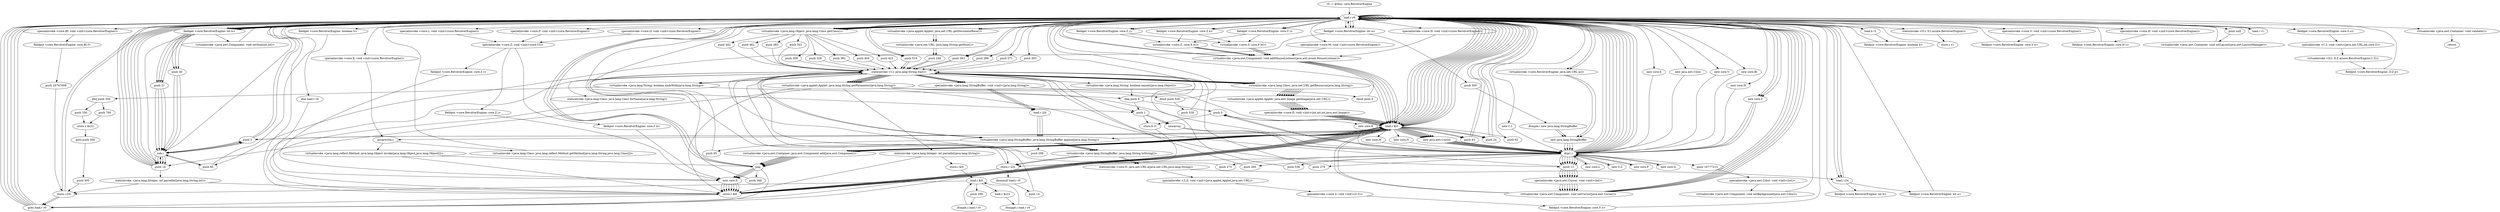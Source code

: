 digraph "" {
    "r0 := @this: core.RevolverEngine"
    "load.r r0"
    "r0 := @this: core.RevolverEngine"->"load.r r0";
    "virtualinvoke <java.applet.Applet: java.net.URL getDocumentBase()>"
    "load.r r0"->"virtualinvoke <java.applet.Applet: java.net.URL getDocumentBase()>";
    "virtualinvoke <java.net.URL: java.lang.String getHost()>"
    "virtualinvoke <java.applet.Applet: java.net.URL getDocumentBase()>"->"virtualinvoke <java.net.URL: java.lang.String getHost()>";
    "push 246"
    "virtualinvoke <java.net.URL: java.lang.String getHost()>"->"push 246";
    "staticinvoke <I.I: java.lang.String I(int)>"
    "push 246"->"staticinvoke <I.I: java.lang.String I(int)>";
    "virtualinvoke <java.lang.String: boolean endsWith(java.lang.String)>"
    "staticinvoke <I.I: java.lang.String I(int)>"->"virtualinvoke <java.lang.String: boolean endsWith(java.lang.String)>";
    "ifeq push 0"
    "virtualinvoke <java.lang.String: boolean endsWith(java.lang.String)>"->"ifeq push 0";
    "ifeq push 0"->"load.r r0";
    "push 263"
    "load.r r0"->"push 263";
    "push 263"->"staticinvoke <I.I: java.lang.String I(int)>";
    "virtualinvoke <java.applet.Applet: java.lang.String getParameter(java.lang.String)>"
    "staticinvoke <I.I: java.lang.String I(int)>"->"virtualinvoke <java.applet.Applet: java.lang.String getParameter(java.lang.String)>";
    "ifnull push 0"
    "virtualinvoke <java.applet.Applet: java.lang.String getParameter(java.lang.String)>"->"ifnull push 0";
    "ifnull push 0"->"load.r r0";
    "load.r r0"->"push 263";
    "push 263"->"staticinvoke <I.I: java.lang.String I(int)>";
    "staticinvoke <I.I: java.lang.String I(int)>"->"virtualinvoke <java.applet.Applet: java.lang.String getParameter(java.lang.String)>";
    "push 12"
    "virtualinvoke <java.applet.Applet: java.lang.String getParameter(java.lang.String)>"->"push 12";
    "push 12"->"staticinvoke <I.I: java.lang.String I(int)>";
    "virtualinvoke <java.lang.String: boolean equals(java.lang.Object)>"
    "staticinvoke <I.I: java.lang.String I(int)>"->"virtualinvoke <java.lang.String: boolean equals(java.lang.Object)>";
    "virtualinvoke <java.lang.String: boolean equals(java.lang.Object)>"->"ifeq push 0";
    "push 1"
    "ifeq push 0"->"push 1";
    "store.b r1"
    "push 1"->"store.b r1";
    "goto load.r r0"
    "store.b r1"->"goto load.r r0";
    "goto load.r r0"->"load.r r0";
    "load.b r1"
    "load.r r0"->"load.b r1";
    "fieldput <core.RevolverEngine: boolean h>"
    "load.b r1"->"fieldput <core.RevolverEngine: boolean h>";
    "fieldput <core.RevolverEngine: boolean h>"->"load.r r0";
    "staticinvoke <D.I: D.I a(core.RevolverEngine)>"
    "load.r r0"->"staticinvoke <D.I: D.I a(core.RevolverEngine)>";
    "store.r r1"
    "staticinvoke <D.I: D.I a(core.RevolverEngine)>"->"store.r r1";
    "store.r r1"->"load.r r0";
    "load.r r0"->"virtualinvoke <java.applet.Applet: java.net.URL getDocumentBase()>";
    "virtualinvoke <java.applet.Applet: java.net.URL getDocumentBase()>"->"virtualinvoke <java.net.URL: java.lang.String getHost()>";
    "virtualinvoke <java.net.URL: java.lang.String getHost()>"->"push 246";
    "push 246"->"staticinvoke <I.I: java.lang.String I(int)>";
    "staticinvoke <I.I: java.lang.String I(int)>"->"virtualinvoke <java.lang.String: boolean endsWith(java.lang.String)>";
    "ifeq push 350"
    "virtualinvoke <java.lang.String: boolean endsWith(java.lang.String)>"->"ifeq push 350";
    "push 700"
    "ifeq push 350"->"push 700";
    "store.s $s22"
    "push 700"->"store.s $s22";
    "goto push 300"
    "store.s $s22"->"goto push 300";
    "push 300"
    "goto push 300"->"push 300";
    "store.i i24"
    "push 300"->"store.i i24";
    "store.i i24"->"load.r r0";
    "push 266"
    "load.r r0"->"push 266";
    "push 266"->"staticinvoke <I.I: java.lang.String I(int)>";
    "staticinvoke <I.I: java.lang.String I(int)>"->"virtualinvoke <java.applet.Applet: java.lang.String getParameter(java.lang.String)>";
    "staticinvoke <java.lang.Integer: int parseInt(java.lang.String)>"
    "virtualinvoke <java.applet.Applet: java.lang.String getParameter(java.lang.String)>"->"staticinvoke <java.lang.Integer: int parseInt(java.lang.String)>";
    "store.i $i0"
    "staticinvoke <java.lang.Integer: int parseInt(java.lang.String)>"->"store.i $i0";
    "load.i $i0"
    "store.i $i0"->"load.i $i0";
    "push 180"
    "load.i $i0"->"push 180";
    "ifcmplt.i load.r r0"
    "push 180"->"ifcmplt.i load.r r0";
    "ifcmplt.i load.r r0"->"load.i $i0";
    "load.s $s22"
    "load.i $i0"->"load.s $s22";
    "ifcmpgt.i load.r r0"
    "load.s $s22"->"ifcmpgt.i load.r r0";
    "ifcmpgt.i load.r r0"->"load.i $i0";
    "load.i $i0"->"store.i i24";
    "store.i i24"->"goto load.r r0";
    "goto load.r r0"->"load.r r0";
    "load.i i24"
    "load.r r0"->"load.i i24";
    "fieldput <core.RevolverEngine: int b>"
    "load.i i24"->"fieldput <core.RevolverEngine: int b>";
    "fieldput <core.RevolverEngine: int b>"->"load.r r0";
    "load.r r0"->"load.i i24";
    "fieldput <core.RevolverEngine: int a>"
    "load.i i24"->"fieldput <core.RevolverEngine: int a>";
    "fieldput <core.RevolverEngine: int a>"->"load.r r0";
    "load.r r0"->"load.r r0";
    "fieldget <core.RevolverEngine: int a>"
    "load.r r0"->"fieldget <core.RevolverEngine: int a>";
    "fieldget <core.RevolverEngine: int a>"->"load.r r0";
    "fieldget <core.RevolverEngine: int b>"
    "load.r r0"->"fieldget <core.RevolverEngine: int b>";
    "virtualinvoke <java.awt.Component: void setSize(int,int)>"
    "fieldget <core.RevolverEngine: int b>"->"virtualinvoke <java.awt.Component: void setSize(int,int)>";
    "virtualinvoke <java.awt.Component: void setSize(int,int)>"->"load.r r0";
    "push 271"
    "load.r r0"->"push 271";
    "push 271"->"staticinvoke <I.I: java.lang.String I(int)>";
    "staticinvoke <I.I: java.lang.String I(int)>"->"virtualinvoke <java.applet.Applet: java.lang.String getParameter(java.lang.String)>";
    "dup1.r"
    "virtualinvoke <java.applet.Applet: java.lang.String getParameter(java.lang.String)>"->"dup1.r";
    "store.r i24"
    "dup1.r"->"store.r i24";
    "ifnonnull load.r r0"
    "store.r i24"->"ifnonnull load.r r0";
    "push 14"
    "ifnonnull load.r r0"->"push 14";
    "push 14"->"staticinvoke <I.I: java.lang.String I(int)>";
    "staticinvoke <I.I: java.lang.String I(int)>"->"store.r i24";
    "store.r i24"->"load.r r0";
    "load.r r0"->"fieldget <core.RevolverEngine: int a>";
    "push 500"
    "fieldget <core.RevolverEngine: int a>"->"push 500";
    "ifcmple.i new java.lang.StringBuffer"
    "push 500"->"ifcmple.i new java.lang.StringBuffer";
    "new java.lang.StringBuffer"
    "ifcmple.i new java.lang.StringBuffer"->"new java.lang.StringBuffer";
    "new java.lang.StringBuffer"->"dup1.r";
    "push 273"
    "dup1.r"->"push 273";
    "push 273"->"staticinvoke <I.I: java.lang.String I(int)>";
    "specialinvoke <java.lang.StringBuffer: void <init>(java.lang.String)>"
    "staticinvoke <I.I: java.lang.String I(int)>"->"specialinvoke <java.lang.StringBuffer: void <init>(java.lang.String)>";
    "load.r i24"
    "specialinvoke <java.lang.StringBuffer: void <init>(java.lang.String)>"->"load.r i24";
    "virtualinvoke <java.lang.StringBuffer: java.lang.StringBuffer append(java.lang.String)>"
    "load.r i24"->"virtualinvoke <java.lang.StringBuffer: java.lang.StringBuffer append(java.lang.String)>";
    "virtualinvoke <java.lang.StringBuffer: java.lang.String toString()>"
    "virtualinvoke <java.lang.StringBuffer: java.lang.StringBuffer append(java.lang.String)>"->"virtualinvoke <java.lang.StringBuffer: java.lang.String toString()>";
    "virtualinvoke <java.lang.StringBuffer: java.lang.String toString()>"->"store.r i24";
    "store.r i24"->"goto load.r r0";
    "goto load.r r0"->"load.r r0";
    "new core.S"
    "load.r r0"->"new core.S";
    "new core.S"->"dup1.r";
    "new Z.Z"
    "dup1.r"->"new Z.Z";
    "new Z.Z"->"dup1.r";
    "dup1.r"->"load.r r0";
    "load.r r0"->"load.r r0";
    "virtualinvoke <core.RevolverEngine: java.net.URL a()>"
    "load.r r0"->"virtualinvoke <core.RevolverEngine: java.net.URL a()>";
    "virtualinvoke <core.RevolverEngine: java.net.URL a()>"->"new java.lang.StringBuffer";
    "new java.lang.StringBuffer"->"dup1.r";
    "push 285"
    "dup1.r"->"push 285";
    "push 285"->"staticinvoke <I.I: java.lang.String I(int)>";
    "staticinvoke <I.I: java.lang.String I(int)>"->"specialinvoke <java.lang.StringBuffer: void <init>(java.lang.String)>";
    "specialinvoke <java.lang.StringBuffer: void <init>(java.lang.String)>"->"load.r i24";
    "load.r i24"->"virtualinvoke <java.lang.StringBuffer: java.lang.StringBuffer append(java.lang.String)>";
    "push 298"
    "virtualinvoke <java.lang.StringBuffer: java.lang.StringBuffer append(java.lang.String)>"->"push 298";
    "push 298"->"staticinvoke <I.I: java.lang.String I(int)>";
    "staticinvoke <I.I: java.lang.String I(int)>"->"virtualinvoke <java.lang.StringBuffer: java.lang.StringBuffer append(java.lang.String)>";
    "virtualinvoke <java.lang.StringBuffer: java.lang.StringBuffer append(java.lang.String)>"->"virtualinvoke <java.lang.StringBuffer: java.lang.String toString()>";
    "staticinvoke <core.E: java.net.URL a(java.net.URL,java.lang.String)>"
    "virtualinvoke <java.lang.StringBuffer: java.lang.String toString()>"->"staticinvoke <core.E: java.net.URL a(java.net.URL,java.lang.String)>";
    "specialinvoke <Z.Z: void <init>(java.applet.Applet,java.net.URL)>"
    "staticinvoke <core.E: java.net.URL a(java.net.URL,java.lang.String)>"->"specialinvoke <Z.Z: void <init>(java.applet.Applet,java.net.URL)>";
    "specialinvoke <core.S: void <init>(Z.Z)>"
    "specialinvoke <Z.Z: void <init>(java.applet.Applet,java.net.URL)>"->"specialinvoke <core.S: void <init>(Z.Z)>";
    "fieldput <core.RevolverEngine: core.S o>"
    "specialinvoke <core.S: void <init>(Z.Z)>"->"fieldput <core.RevolverEngine: core.S o>";
    "fieldput <core.RevolverEngine: core.S o>"->"load.r r0";
    "new java.awt.Color"
    "load.r r0"->"new java.awt.Color";
    "new java.awt.Color"->"dup1.r";
    "push 16777215"
    "dup1.r"->"push 16777215";
    "specialinvoke <java.awt.Color: void <init>(int)>"
    "push 16777215"->"specialinvoke <java.awt.Color: void <init>(int)>";
    "virtualinvoke <java.awt.Component: void setBackground(java.awt.Color)>"
    "specialinvoke <java.awt.Color: void <init>(int)>"->"virtualinvoke <java.awt.Component: void setBackground(java.awt.Color)>";
    "virtualinvoke <java.awt.Component: void setBackground(java.awt.Color)>"->"load.r r0";
    "new core.V"
    "load.r r0"->"new core.V";
    "new core.V"->"dup1.r";
    "dup1.r"->"load.r r0";
    "specialinvoke <core.V: void <init>(core.RevolverEngine)>"
    "load.r r0"->"specialinvoke <core.V: void <init>(core.RevolverEngine)>";
    "fieldput <core.RevolverEngine: core.V e>"
    "specialinvoke <core.V: void <init>(core.RevolverEngine)>"->"fieldput <core.RevolverEngine: core.V e>";
    "fieldput <core.RevolverEngine: core.V e>"->"load.r r0";
    "new core.BI"
    "load.r r0"->"new core.BI";
    "new core.BI"->"dup1.r";
    "dup1.r"->"load.r r0";
    "specialinvoke <core.BI: void <init>(core.RevolverEngine)>"
    "load.r r0"->"specialinvoke <core.BI: void <init>(core.RevolverEngine)>";
    "fieldput <core.RevolverEngine: core.BI f>"
    "specialinvoke <core.BI: void <init>(core.RevolverEngine)>"->"fieldput <core.RevolverEngine: core.BI f>";
    "push 16747008"
    "fieldput <core.RevolverEngine: core.BI f>"->"push 16747008";
    "push 16747008"->"store.i i24";
    "store.i i24"->"load.r r0";
    "push 303"
    "load.r r0"->"push 303";
    "push 303"->"staticinvoke <I.I: java.lang.String I(int)>";
    "staticinvoke <I.I: java.lang.String I(int)>"->"virtualinvoke <java.applet.Applet: java.lang.String getParameter(java.lang.String)>";
    "push 16"
    "virtualinvoke <java.applet.Applet: java.lang.String getParameter(java.lang.String)>"->"push 16";
    "staticinvoke <java.lang.Integer: int parseInt(java.lang.String,int)>"
    "push 16"->"staticinvoke <java.lang.Integer: int parseInt(java.lang.String,int)>";
    "staticinvoke <java.lang.Integer: int parseInt(java.lang.String,int)>"->"store.i i24";
    "store.i i24"->"goto load.r r0";
    "goto load.r r0"->"load.r r0";
    "new core.H"
    "load.r r0"->"new core.H";
    "new core.H"->"dup1.r";
    "dup1.r"->"load.r r0";
    "specialinvoke <core.H: void <init>(core.RevolverEngine)>"
    "load.r r0"->"specialinvoke <core.H: void <init>(core.RevolverEngine)>";
    "fieldput <core.RevolverEngine: core.H c>"
    "specialinvoke <core.H: void <init>(core.RevolverEngine)>"->"fieldput <core.RevolverEngine: core.H c>";
    "fieldput <core.RevolverEngine: core.H c>"->"load.r r0";
    "push null"
    "load.r r0"->"push null";
    "virtualinvoke <java.awt.Container: void setLayout(java.awt.LayoutManager)>"
    "push null"->"virtualinvoke <java.awt.Container: void setLayout(java.awt.LayoutManager)>";
    "virtualinvoke <java.awt.Container: void setLayout(java.awt.LayoutManager)>"->"load.r r0";
    "new core.Z"
    "load.r r0"->"new core.Z";
    "new core.Z"->"dup1.r";
    "new core.P"
    "dup1.r"->"new core.P";
    "new core.P"->"dup1.r";
    "dup1.r"->"load.r r0";
    "specialinvoke <core.P: void <init>(core.RevolverEngine)>"
    "load.r r0"->"specialinvoke <core.P: void <init>(core.RevolverEngine)>";
    "specialinvoke <core.Z: void <init>(core.CI)>"
    "specialinvoke <core.P: void <init>(core.RevolverEngine)>"->"specialinvoke <core.Z: void <init>(core.CI)>";
    "fieldput <core.RevolverEngine: core.Z j>"
    "specialinvoke <core.Z: void <init>(core.CI)>"->"fieldput <core.RevolverEngine: core.Z j>";
    "new core.II"
    "fieldput <core.RevolverEngine: core.Z j>"->"new core.II";
    "store.r $i0"
    "new core.II"->"store.r $i0";
    "load.r $i0"
    "store.r $i0"->"load.r $i0";
    "push 5"
    "load.r $i0"->"push 5";
    "push 5"->"load.r r0";
    "load.r r0"->"fieldget <core.RevolverEngine: int b>";
    "push 40"
    "fieldget <core.RevolverEngine: int b>"->"push 40";
    "sub.i"
    "push 40"->"sub.i";
    "sub.i"->"push 16";
    "push 16"->"load.r r0";
    "load.r r0"->"load.r r0";
    "virtualinvoke <java.lang.Object: java.lang.Class getClass()>"
    "load.r r0"->"virtualinvoke <java.lang.Object: java.lang.Class getClass()>";
    "push 309"
    "virtualinvoke <java.lang.Object: java.lang.Class getClass()>"->"push 309";
    "push 309"->"staticinvoke <I.I: java.lang.String I(int)>";
    "virtualinvoke <java.lang.Class: java.net.URL getResource(java.lang.String)>"
    "staticinvoke <I.I: java.lang.String I(int)>"->"virtualinvoke <java.lang.Class: java.net.URL getResource(java.lang.String)>";
    "virtualinvoke <java.applet.Applet: java.awt.Image getImage(java.net.URL)>"
    "virtualinvoke <java.lang.Class: java.net.URL getResource(java.lang.String)>"->"virtualinvoke <java.applet.Applet: java.awt.Image getImage(java.net.URL)>";
    "specialinvoke <core.II: void <init>(int,int,int,java.awt.Image)>"
    "virtualinvoke <java.applet.Applet: java.awt.Image getImage(java.net.URL)>"->"specialinvoke <core.II: void <init>(int,int,int,java.awt.Image)>";
    "specialinvoke <core.II: void <init>(int,int,int,java.awt.Image)>"->"load.r $i0";
    "load.r $i0"->"load.r r0";
    "fieldget <core.RevolverEngine: core.Z j>"
    "load.r r0"->"fieldget <core.RevolverEngine: core.Z j>";
    "virtualinvoke <core.Z: core.F b()>"
    "fieldget <core.RevolverEngine: core.Z j>"->"virtualinvoke <core.Z: core.F b()>";
    "virtualinvoke <java.awt.Component: void addMouseListener(java.awt.event.MouseListener)>"
    "virtualinvoke <core.Z: core.F b()>"->"virtualinvoke <java.awt.Component: void addMouseListener(java.awt.event.MouseListener)>";
    "virtualinvoke <java.awt.Component: void addMouseListener(java.awt.event.MouseListener)>"->"load.r $i0";
    "new java.awt.Cursor"
    "load.r $i0"->"new java.awt.Cursor";
    "new java.awt.Cursor"->"dup1.r";
    "dup1.r"->"push 12";
    "specialinvoke <java.awt.Cursor: void <init>(int)>"
    "push 12"->"specialinvoke <java.awt.Cursor: void <init>(int)>";
    "virtualinvoke <java.awt.Component: void setCursor(java.awt.Cursor)>"
    "specialinvoke <java.awt.Cursor: void <init>(int)>"->"virtualinvoke <java.awt.Component: void setCursor(java.awt.Cursor)>";
    "virtualinvoke <java.awt.Component: void setCursor(java.awt.Cursor)>"->"load.r r0";
    "load.r r0"->"load.r $i0";
    "virtualinvoke <java.awt.Container: java.awt.Component add(java.awt.Component)>"
    "load.r $i0"->"virtualinvoke <java.awt.Container: java.awt.Component add(java.awt.Component)>";
    "pop"
    "virtualinvoke <java.awt.Container: java.awt.Component add(java.awt.Component)>"->"pop";
    "pop"->"new core.II";
    "new core.II"->"store.r $i0";
    "store.r $i0"->"load.r $i0";
    "load.r $i0"->"push 5";
    "push 5"->"load.r r0";
    "load.r r0"->"fieldget <core.RevolverEngine: int b>";
    "push 21"
    "fieldget <core.RevolverEngine: int b>"->"push 21";
    "push 21"->"sub.i";
    "sub.i"->"push 16";
    "push 16"->"load.r r0";
    "load.r r0"->"load.r r0";
    "load.r r0"->"virtualinvoke <java.lang.Object: java.lang.Class getClass()>";
    "push 328"
    "virtualinvoke <java.lang.Object: java.lang.Class getClass()>"->"push 328";
    "push 328"->"staticinvoke <I.I: java.lang.String I(int)>";
    "staticinvoke <I.I: java.lang.String I(int)>"->"virtualinvoke <java.lang.Class: java.net.URL getResource(java.lang.String)>";
    "virtualinvoke <java.lang.Class: java.net.URL getResource(java.lang.String)>"->"virtualinvoke <java.applet.Applet: java.awt.Image getImage(java.net.URL)>";
    "virtualinvoke <java.applet.Applet: java.awt.Image getImage(java.net.URL)>"->"specialinvoke <core.II: void <init>(int,int,int,java.awt.Image)>";
    "specialinvoke <core.II: void <init>(int,int,int,java.awt.Image)>"->"load.r $i0";
    "load.r $i0"->"load.r r0";
    "load.r r0"->"fieldget <core.RevolverEngine: core.Z j>";
    "virtualinvoke <core.Z: core.X c()>"
    "fieldget <core.RevolverEngine: core.Z j>"->"virtualinvoke <core.Z: core.X c()>";
    "virtualinvoke <core.Z: core.X c()>"->"virtualinvoke <java.awt.Component: void addMouseListener(java.awt.event.MouseListener)>";
    "virtualinvoke <java.awt.Component: void addMouseListener(java.awt.event.MouseListener)>"->"load.r $i0";
    "load.r $i0"->"new java.awt.Cursor";
    "new java.awt.Cursor"->"dup1.r";
    "dup1.r"->"push 12";
    "push 12"->"specialinvoke <java.awt.Cursor: void <init>(int)>";
    "specialinvoke <java.awt.Cursor: void <init>(int)>"->"virtualinvoke <java.awt.Component: void setCursor(java.awt.Cursor)>";
    "virtualinvoke <java.awt.Component: void setCursor(java.awt.Cursor)>"->"load.r r0";
    "load.r r0"->"load.r $i0";
    "load.r $i0"->"virtualinvoke <java.awt.Container: java.awt.Component add(java.awt.Component)>";
    "virtualinvoke <java.awt.Container: java.awt.Component add(java.awt.Component)>"->"pop";
    "push 348"
    "pop"->"push 348";
    "push 348"->"staticinvoke <I.I: java.lang.String I(int)>";
    "staticinvoke <java.lang.Class: java.lang.Class forName(java.lang.String)>"
    "staticinvoke <I.I: java.lang.String I(int)>"->"staticinvoke <java.lang.Class: java.lang.Class forName(java.lang.String)>";
    "staticinvoke <java.lang.Class: java.lang.Class forName(java.lang.String)>"->"store.r $i0";
    "store.r $i0"->"load.r r0";
    "load.r r0"->"virtualinvoke <java.lang.Object: java.lang.Class getClass()>";
    "push 382"
    "virtualinvoke <java.lang.Object: java.lang.Class getClass()>"->"push 382";
    "push 382"->"staticinvoke <I.I: java.lang.String I(int)>";
    "staticinvoke <I.I: java.lang.String I(int)>"->"push 1";
    "newarray"
    "push 1"->"newarray";
    "newarray"->"dup1.r";
    "push 0"
    "dup1.r"->"push 0";
    "push 0"->"load.r $i0";
    "arraywrite.r"
    "load.r $i0"->"arraywrite.r";
    "virtualinvoke <java.lang.Class: java.lang.reflect.Method getMethod(java.lang.String,java.lang.Class[])>"
    "arraywrite.r"->"virtualinvoke <java.lang.Class: java.lang.reflect.Method getMethod(java.lang.String,java.lang.Class[])>";
    "virtualinvoke <java.lang.Class: java.lang.reflect.Method getMethod(java.lang.String,java.lang.Class[])>"->"load.r r0";
    "load.r r0"->"push 1";
    "push 1"->"newarray";
    "newarray"->"dup1.r";
    "dup1.r"->"push 0";
    "new core.K"
    "push 0"->"new core.K";
    "new core.K"->"dup1.r";
    "dup1.r"->"load.r r0";
    "specialinvoke <core.K: void <init>(core.RevolverEngine)>"
    "load.r r0"->"specialinvoke <core.K: void <init>(core.RevolverEngine)>";
    "specialinvoke <core.K: void <init>(core.RevolverEngine)>"->"arraywrite.r";
    "virtualinvoke <java.lang.reflect.Method: java.lang.Object invoke(java.lang.Object,java.lang.Object[])>"
    "arraywrite.r"->"virtualinvoke <java.lang.reflect.Method: java.lang.Object invoke(java.lang.Object,java.lang.Object[])>";
    "virtualinvoke <java.lang.reflect.Method: java.lang.Object invoke(java.lang.Object,java.lang.Object[])>"->"pop";
    "pop"->"goto load.r r0";
    "goto load.r r0"->"load.r r0";
    "load.r r0"->"new core.Z";
    "new core.Z"->"dup1.r";
    "new core.Q"
    "dup1.r"->"new core.Q";
    "new core.Q"->"dup1.r";
    "dup1.r"->"load.r r0";
    "specialinvoke <core.Q: void <init>(core.RevolverEngine)>"
    "load.r r0"->"specialinvoke <core.Q: void <init>(core.RevolverEngine)>";
    "specialinvoke <core.Q: void <init>(core.RevolverEngine)>"->"specialinvoke <core.Z: void <init>(core.CI)>";
    "fieldput <core.RevolverEngine: core.Z k>"
    "specialinvoke <core.Z: void <init>(core.CI)>"->"fieldput <core.RevolverEngine: core.Z k>";
    "fieldput <core.RevolverEngine: core.Z k>"->"new core.II";
    "new core.II"->"store.r $i0";
    "store.r $i0"->"load.r $i0";
    "push 43"
    "load.r $i0"->"push 43";
    "push 43"->"load.r r0";
    "load.r r0"->"fieldget <core.RevolverEngine: int b>";
    "fieldget <core.RevolverEngine: int b>"->"push 40";
    "push 40"->"sub.i";
    "sub.i"->"push 16";
    "push 16"->"load.r r0";
    "load.r r0"->"load.r r0";
    "load.r r0"->"virtualinvoke <java.lang.Object: java.lang.Class getClass()>";
    "push 404"
    "virtualinvoke <java.lang.Object: java.lang.Class getClass()>"->"push 404";
    "push 404"->"staticinvoke <I.I: java.lang.String I(int)>";
    "staticinvoke <I.I: java.lang.String I(int)>"->"virtualinvoke <java.lang.Class: java.net.URL getResource(java.lang.String)>";
    "virtualinvoke <java.lang.Class: java.net.URL getResource(java.lang.String)>"->"virtualinvoke <java.applet.Applet: java.awt.Image getImage(java.net.URL)>";
    "virtualinvoke <java.applet.Applet: java.awt.Image getImage(java.net.URL)>"->"specialinvoke <core.II: void <init>(int,int,int,java.awt.Image)>";
    "specialinvoke <core.II: void <init>(int,int,int,java.awt.Image)>"->"load.r $i0";
    "load.r $i0"->"load.r r0";
    "fieldget <core.RevolverEngine: core.Z k>"
    "load.r r0"->"fieldget <core.RevolverEngine: core.Z k>";
    "fieldget <core.RevolverEngine: core.Z k>"->"virtualinvoke <core.Z: core.F b()>";
    "virtualinvoke <core.Z: core.F b()>"->"virtualinvoke <java.awt.Component: void addMouseListener(java.awt.event.MouseListener)>";
    "virtualinvoke <java.awt.Component: void addMouseListener(java.awt.event.MouseListener)>"->"load.r $i0";
    "load.r $i0"->"new java.awt.Cursor";
    "new java.awt.Cursor"->"dup1.r";
    "dup1.r"->"push 12";
    "push 12"->"specialinvoke <java.awt.Cursor: void <init>(int)>";
    "specialinvoke <java.awt.Cursor: void <init>(int)>"->"virtualinvoke <java.awt.Component: void setCursor(java.awt.Cursor)>";
    "virtualinvoke <java.awt.Component: void setCursor(java.awt.Cursor)>"->"load.r r0";
    "load.r r0"->"load.r $i0";
    "load.r $i0"->"virtualinvoke <java.awt.Container: java.awt.Component add(java.awt.Component)>";
    "virtualinvoke <java.awt.Container: java.awt.Component add(java.awt.Component)>"->"pop";
    "pop"->"new core.II";
    "new core.II"->"store.r $i0";
    "store.r $i0"->"load.r $i0";
    "load.r $i0"->"push 43";
    "push 43"->"load.r r0";
    "load.r r0"->"fieldget <core.RevolverEngine: int b>";
    "fieldget <core.RevolverEngine: int b>"->"push 21";
    "push 21"->"sub.i";
    "sub.i"->"push 16";
    "push 16"->"load.r r0";
    "load.r r0"->"load.r r0";
    "load.r r0"->"virtualinvoke <java.lang.Object: java.lang.Class getClass()>";
    "push 422"
    "virtualinvoke <java.lang.Object: java.lang.Class getClass()>"->"push 422";
    "push 422"->"staticinvoke <I.I: java.lang.String I(int)>";
    "staticinvoke <I.I: java.lang.String I(int)>"->"virtualinvoke <java.lang.Class: java.net.URL getResource(java.lang.String)>";
    "virtualinvoke <java.lang.Class: java.net.URL getResource(java.lang.String)>"->"virtualinvoke <java.applet.Applet: java.awt.Image getImage(java.net.URL)>";
    "virtualinvoke <java.applet.Applet: java.awt.Image getImage(java.net.URL)>"->"specialinvoke <core.II: void <init>(int,int,int,java.awt.Image)>";
    "specialinvoke <core.II: void <init>(int,int,int,java.awt.Image)>"->"load.r $i0";
    "load.r $i0"->"load.r r0";
    "load.r r0"->"fieldget <core.RevolverEngine: core.Z k>";
    "fieldget <core.RevolverEngine: core.Z k>"->"virtualinvoke <core.Z: core.X c()>";
    "virtualinvoke <core.Z: core.X c()>"->"virtualinvoke <java.awt.Component: void addMouseListener(java.awt.event.MouseListener)>";
    "virtualinvoke <java.awt.Component: void addMouseListener(java.awt.event.MouseListener)>"->"load.r $i0";
    "load.r $i0"->"new java.awt.Cursor";
    "new java.awt.Cursor"->"dup1.r";
    "dup1.r"->"push 12";
    "push 12"->"specialinvoke <java.awt.Cursor: void <init>(int)>";
    "specialinvoke <java.awt.Cursor: void <init>(int)>"->"virtualinvoke <java.awt.Component: void setCursor(java.awt.Cursor)>";
    "virtualinvoke <java.awt.Component: void setCursor(java.awt.Cursor)>"->"load.r r0";
    "load.r r0"->"load.r $i0";
    "load.r $i0"->"virtualinvoke <java.awt.Container: java.awt.Component add(java.awt.Component)>";
    "virtualinvoke <java.awt.Container: java.awt.Component add(java.awt.Component)>"->"pop";
    "pop"->"load.r r0";
    "load.r r0"->"new core.Z";
    "new core.Z"->"dup1.r";
    "new core.L"
    "dup1.r"->"new core.L";
    "new core.L"->"dup1.r";
    "dup1.r"->"load.r r0";
    "specialinvoke <core.L: void <init>(core.RevolverEngine)>"
    "load.r r0"->"specialinvoke <core.L: void <init>(core.RevolverEngine)>";
    "specialinvoke <core.L: void <init>(core.RevolverEngine)>"->"specialinvoke <core.Z: void <init>(core.CI)>";
    "fieldput <core.RevolverEngine: core.Z l>"
    "specialinvoke <core.Z: void <init>(core.CI)>"->"fieldput <core.RevolverEngine: core.Z l>";
    "fieldput <core.RevolverEngine: core.Z l>"->"new core.II";
    "new core.II"->"store.r $i0";
    "store.r $i0"->"load.r $i0";
    "push 24"
    "load.r $i0"->"push 24";
    "push 24"->"load.r r0";
    "load.r r0"->"fieldget <core.RevolverEngine: int b>";
    "fieldget <core.RevolverEngine: int b>"->"push 40";
    "push 40"->"sub.i";
    "sub.i"->"push 16";
    "push 16"->"load.r r0";
    "load.r r0"->"load.r r0";
    "load.r r0"->"virtualinvoke <java.lang.Object: java.lang.Class getClass()>";
    "push 442"
    "virtualinvoke <java.lang.Object: java.lang.Class getClass()>"->"push 442";
    "push 442"->"staticinvoke <I.I: java.lang.String I(int)>";
    "staticinvoke <I.I: java.lang.String I(int)>"->"virtualinvoke <java.lang.Class: java.net.URL getResource(java.lang.String)>";
    "virtualinvoke <java.lang.Class: java.net.URL getResource(java.lang.String)>"->"virtualinvoke <java.applet.Applet: java.awt.Image getImage(java.net.URL)>";
    "virtualinvoke <java.applet.Applet: java.awt.Image getImage(java.net.URL)>"->"specialinvoke <core.II: void <init>(int,int,int,java.awt.Image)>";
    "specialinvoke <core.II: void <init>(int,int,int,java.awt.Image)>"->"load.r $i0";
    "load.r $i0"->"load.r r0";
    "fieldget <core.RevolverEngine: core.Z l>"
    "load.r r0"->"fieldget <core.RevolverEngine: core.Z l>";
    "fieldget <core.RevolverEngine: core.Z l>"->"virtualinvoke <core.Z: core.F b()>";
    "virtualinvoke <core.Z: core.F b()>"->"virtualinvoke <java.awt.Component: void addMouseListener(java.awt.event.MouseListener)>";
    "virtualinvoke <java.awt.Component: void addMouseListener(java.awt.event.MouseListener)>"->"load.r $i0";
    "load.r $i0"->"new java.awt.Cursor";
    "new java.awt.Cursor"->"dup1.r";
    "dup1.r"->"push 12";
    "push 12"->"specialinvoke <java.awt.Cursor: void <init>(int)>";
    "specialinvoke <java.awt.Cursor: void <init>(int)>"->"virtualinvoke <java.awt.Component: void setCursor(java.awt.Cursor)>";
    "virtualinvoke <java.awt.Component: void setCursor(java.awt.Cursor)>"->"load.r r0";
    "load.r r0"->"load.r $i0";
    "load.r $i0"->"virtualinvoke <java.awt.Container: java.awt.Component add(java.awt.Component)>";
    "virtualinvoke <java.awt.Container: java.awt.Component add(java.awt.Component)>"->"pop";
    "pop"->"new core.II";
    "new core.II"->"store.r $i0";
    "store.r $i0"->"load.r $i0";
    "load.r $i0"->"push 24";
    "push 24"->"load.r r0";
    "load.r r0"->"fieldget <core.RevolverEngine: int b>";
    "fieldget <core.RevolverEngine: int b>"->"push 21";
    "push 21"->"sub.i";
    "sub.i"->"push 16";
    "push 16"->"load.r r0";
    "load.r r0"->"load.r r0";
    "load.r r0"->"virtualinvoke <java.lang.Object: java.lang.Class getClass()>";
    "push 462"
    "virtualinvoke <java.lang.Object: java.lang.Class getClass()>"->"push 462";
    "push 462"->"staticinvoke <I.I: java.lang.String I(int)>";
    "staticinvoke <I.I: java.lang.String I(int)>"->"virtualinvoke <java.lang.Class: java.net.URL getResource(java.lang.String)>";
    "virtualinvoke <java.lang.Class: java.net.URL getResource(java.lang.String)>"->"virtualinvoke <java.applet.Applet: java.awt.Image getImage(java.net.URL)>";
    "virtualinvoke <java.applet.Applet: java.awt.Image getImage(java.net.URL)>"->"specialinvoke <core.II: void <init>(int,int,int,java.awt.Image)>";
    "specialinvoke <core.II: void <init>(int,int,int,java.awt.Image)>"->"load.r $i0";
    "load.r $i0"->"load.r r0";
    "load.r r0"->"fieldget <core.RevolverEngine: core.Z l>";
    "fieldget <core.RevolverEngine: core.Z l>"->"virtualinvoke <core.Z: core.X c()>";
    "virtualinvoke <core.Z: core.X c()>"->"virtualinvoke <java.awt.Component: void addMouseListener(java.awt.event.MouseListener)>";
    "virtualinvoke <java.awt.Component: void addMouseListener(java.awt.event.MouseListener)>"->"load.r $i0";
    "load.r $i0"->"new java.awt.Cursor";
    "new java.awt.Cursor"->"dup1.r";
    "dup1.r"->"push 12";
    "push 12"->"specialinvoke <java.awt.Cursor: void <init>(int)>";
    "specialinvoke <java.awt.Cursor: void <init>(int)>"->"virtualinvoke <java.awt.Component: void setCursor(java.awt.Cursor)>";
    "virtualinvoke <java.awt.Component: void setCursor(java.awt.Cursor)>"->"load.r r0";
    "load.r r0"->"load.r $i0";
    "load.r $i0"->"virtualinvoke <java.awt.Container: java.awt.Component add(java.awt.Component)>";
    "virtualinvoke <java.awt.Container: java.awt.Component add(java.awt.Component)>"->"pop";
    "pop"->"new core.II";
    "new core.II"->"store.r $i0";
    "store.r $i0"->"load.r $i0";
    "load.r $i0"->"load.r r0";
    "load.r r0"->"fieldget <core.RevolverEngine: int a>";
    "push 85"
    "fieldget <core.RevolverEngine: int a>"->"push 85";
    "push 85"->"sub.i";
    "sub.i"->"push 5";
    "push 5"->"sub.i";
    "sub.i"->"load.r r0";
    "load.r r0"->"fieldget <core.RevolverEngine: int b>";
    "fieldget <core.RevolverEngine: int b>"->"push 16";
    "push 16"->"sub.i";
    "sub.i"->"push 5";
    "push 5"->"sub.i";
    "sub.i"->"push 85";
    "push 85"->"load.r r0";
    "load.r r0"->"load.r r0";
    "load.r r0"->"virtualinvoke <java.lang.Object: java.lang.Class getClass()>";
    "push 483"
    "virtualinvoke <java.lang.Object: java.lang.Class getClass()>"->"push 483";
    "push 483"->"staticinvoke <I.I: java.lang.String I(int)>";
    "staticinvoke <I.I: java.lang.String I(int)>"->"virtualinvoke <java.lang.Class: java.net.URL getResource(java.lang.String)>";
    "virtualinvoke <java.lang.Class: java.net.URL getResource(java.lang.String)>"->"virtualinvoke <java.applet.Applet: java.awt.Image getImage(java.net.URL)>";
    "virtualinvoke <java.applet.Applet: java.awt.Image getImage(java.net.URL)>"->"specialinvoke <core.II: void <init>(int,int,int,java.awt.Image)>";
    "specialinvoke <core.II: void <init>(int,int,int,java.awt.Image)>"->"load.r $i0";
    "load.r $i0"->"new java.awt.Cursor";
    "new java.awt.Cursor"->"dup1.r";
    "dup1.r"->"push 12";
    "push 12"->"specialinvoke <java.awt.Cursor: void <init>(int)>";
    "specialinvoke <java.awt.Cursor: void <init>(int)>"->"virtualinvoke <java.awt.Component: void setCursor(java.awt.Cursor)>";
    "virtualinvoke <java.awt.Component: void setCursor(java.awt.Cursor)>"->"load.r $i0";
    "new core.M"
    "load.r $i0"->"new core.M";
    "new core.M"->"dup1.r";
    "dup1.r"->"load.r r0";
    "specialinvoke <core.M: void <init>(core.RevolverEngine)>"
    "load.r r0"->"specialinvoke <core.M: void <init>(core.RevolverEngine)>";
    "specialinvoke <core.M: void <init>(core.RevolverEngine)>"->"virtualinvoke <java.awt.Component: void addMouseListener(java.awt.event.MouseListener)>";
    "virtualinvoke <java.awt.Component: void addMouseListener(java.awt.event.MouseListener)>"->"load.r r0";
    "load.r r0"->"load.r $i0";
    "load.r $i0"->"virtualinvoke <java.awt.Container: java.awt.Component add(java.awt.Component)>";
    "virtualinvoke <java.awt.Container: java.awt.Component add(java.awt.Component)>"->"pop";
    "pop"->"load.r r0";
    "fieldget <core.RevolverEngine: boolean h>"
    "load.r r0"->"fieldget <core.RevolverEngine: boolean h>";
    "ifne load.r r0"
    "fieldget <core.RevolverEngine: boolean h>"->"ifne load.r r0";
    "ifne load.r r0"->"new core.II";
    "new core.II"->"store.r $i0";
    "store.r $i0"->"load.r $i0";
    "push 62"
    "load.r $i0"->"push 62";
    "push 62"->"load.r r0";
    "load.r r0"->"fieldget <core.RevolverEngine: int b>";
    "fieldget <core.RevolverEngine: int b>"->"push 21";
    "push 21"->"sub.i";
    "sub.i"->"push 16";
    "push 16"->"load.r r0";
    "load.r r0"->"load.r r0";
    "load.r r0"->"virtualinvoke <java.lang.Object: java.lang.Class getClass()>";
    "push 501"
    "virtualinvoke <java.lang.Object: java.lang.Class getClass()>"->"push 501";
    "push 501"->"staticinvoke <I.I: java.lang.String I(int)>";
    "staticinvoke <I.I: java.lang.String I(int)>"->"virtualinvoke <java.lang.Class: java.net.URL getResource(java.lang.String)>";
    "virtualinvoke <java.lang.Class: java.net.URL getResource(java.lang.String)>"->"virtualinvoke <java.applet.Applet: java.awt.Image getImage(java.net.URL)>";
    "virtualinvoke <java.applet.Applet: java.awt.Image getImage(java.net.URL)>"->"specialinvoke <core.II: void <init>(int,int,int,java.awt.Image)>";
    "specialinvoke <core.II: void <init>(int,int,int,java.awt.Image)>"->"load.r $i0";
    "load.r $i0"->"new java.awt.Cursor";
    "new java.awt.Cursor"->"dup1.r";
    "dup1.r"->"push 12";
    "push 12"->"specialinvoke <java.awt.Cursor: void <init>(int)>";
    "specialinvoke <java.awt.Cursor: void <init>(int)>"->"virtualinvoke <java.awt.Component: void setCursor(java.awt.Cursor)>";
    "virtualinvoke <java.awt.Component: void setCursor(java.awt.Cursor)>"->"load.r $i0";
    "new core.N"
    "load.r $i0"->"new core.N";
    "new core.N"->"dup1.r";
    "dup1.r"->"load.r r0";
    "specialinvoke <core.N: void <init>(core.RevolverEngine)>"
    "load.r r0"->"specialinvoke <core.N: void <init>(core.RevolverEngine)>";
    "specialinvoke <core.N: void <init>(core.RevolverEngine)>"->"virtualinvoke <java.awt.Component: void addMouseListener(java.awt.event.MouseListener)>";
    "virtualinvoke <java.awt.Component: void addMouseListener(java.awt.event.MouseListener)>"->"load.r r0";
    "load.r r0"->"load.r $i0";
    "load.r $i0"->"virtualinvoke <java.awt.Container: java.awt.Component add(java.awt.Component)>";
    "virtualinvoke <java.awt.Container: java.awt.Component add(java.awt.Component)>"->"pop";
    "pop"->"load.r r0";
    "push 519"
    "load.r r0"->"push 519";
    "push 519"->"staticinvoke <I.I: java.lang.String I(int)>";
    "staticinvoke <I.I: java.lang.String I(int)>"->"virtualinvoke <java.applet.Applet: java.lang.String getParameter(java.lang.String)>";
    "ifnull push 528"
    "virtualinvoke <java.applet.Applet: java.lang.String getParameter(java.lang.String)>"->"ifnull push 528";
    "ifnull push 528"->"load.r r0";
    "load.r r0"->"push 519";
    "push 519"->"staticinvoke <I.I: java.lang.String I(int)>";
    "staticinvoke <I.I: java.lang.String I(int)>"->"virtualinvoke <java.applet.Applet: java.lang.String getParameter(java.lang.String)>";
    "virtualinvoke <java.applet.Applet: java.lang.String getParameter(java.lang.String)>"->"store.r $i0";
    "store.r $i0"->"goto load.r r0";
    "goto load.r r0"->"load.r r0";
    "load.r r1"
    "load.r r0"->"load.r r1";
    "load.r r1"->"load.r r0";
    "new C.I"
    "load.r r0"->"new C.I";
    "new C.I"->"dup1.r";
    "dup1.r"->"load.r r0";
    "load.r r0"->"virtualinvoke <core.RevolverEngine: java.net.URL a()>";
    "virtualinvoke <core.RevolverEngine: java.net.URL a()>"->"new java.lang.StringBuffer";
    "new java.lang.StringBuffer"->"dup1.r";
    "push 536"
    "dup1.r"->"push 536";
    "push 536"->"staticinvoke <I.I: java.lang.String I(int)>";
    "staticinvoke <I.I: java.lang.String I(int)>"->"specialinvoke <java.lang.StringBuffer: void <init>(java.lang.String)>";
    "specialinvoke <java.lang.StringBuffer: void <init>(java.lang.String)>"->"load.r $i0";
    "load.r $i0"->"virtualinvoke <java.lang.StringBuffer: java.lang.StringBuffer append(java.lang.String)>";
    "push 65"
    "virtualinvoke <java.lang.StringBuffer: java.lang.StringBuffer append(java.lang.String)>"->"push 65";
    "push 65"->"staticinvoke <I.I: java.lang.String I(int)>";
    "staticinvoke <I.I: java.lang.String I(int)>"->"virtualinvoke <java.lang.StringBuffer: java.lang.StringBuffer append(java.lang.String)>";
    "virtualinvoke <java.lang.StringBuffer: java.lang.StringBuffer append(java.lang.String)>"->"virtualinvoke <java.lang.StringBuffer: java.lang.String toString()>";
    "virtualinvoke <java.lang.StringBuffer: java.lang.String toString()>"->"staticinvoke <core.E: java.net.URL a(java.net.URL,java.lang.String)>";
    "staticinvoke <core.E: java.net.URL a(java.net.URL,java.lang.String)>"->"load.i i24";
    "load.i i24"->"load.r r0";
    "fieldget <core.RevolverEngine: core.S o>"
    "load.r r0"->"fieldget <core.RevolverEngine: core.S o>";
    "specialinvoke <C.I: void <init>(java.net.URL,int,core.S)>"
    "fieldget <core.RevolverEngine: core.S o>"->"specialinvoke <C.I: void <init>(java.net.URL,int,core.S)>";
    "virtualinvoke <D.I: D.Z a(core.RevolverEngine,C.Z)>"
    "specialinvoke <C.I: void <init>(java.net.URL,int,core.S)>"->"virtualinvoke <D.I: D.Z a(core.RevolverEngine,C.Z)>";
    "fieldput <core.RevolverEngine: D.Z p>"
    "virtualinvoke <D.I: D.Z a(core.RevolverEngine,C.Z)>"->"fieldput <core.RevolverEngine: D.Z p>";
    "fieldput <core.RevolverEngine: D.Z p>"->"load.r r0";
    "virtualinvoke <java.awt.Container: void validate()>"
    "load.r r0"->"virtualinvoke <java.awt.Container: void validate()>";
    "return"
    "virtualinvoke <java.awt.Container: void validate()>"->"return";
    "push 528"
    "ifnull push 528"->"push 528";
    "push 528"->"staticinvoke <I.I: java.lang.String I(int)>";
    "staticinvoke <I.I: java.lang.String I(int)>"->"store.r $i0";
    "virtualinvoke <java.lang.reflect.Method: java.lang.Object invoke(java.lang.Object,java.lang.Object[])>"->"store.r $i0";
    "staticinvoke <java.lang.Integer: int parseInt(java.lang.String,int)>"->"store.r $i0";
    "ifcmple.i new java.lang.StringBuffer"->"new java.lang.StringBuffer";
    "new java.lang.StringBuffer"->"dup1.r";
    "push 279"
    "dup1.r"->"push 279";
    "push 279"->"staticinvoke <I.I: java.lang.String I(int)>";
    "staticinvoke <I.I: java.lang.String I(int)>"->"specialinvoke <java.lang.StringBuffer: void <init>(java.lang.String)>";
    "specialinvoke <java.lang.StringBuffer: void <init>(java.lang.String)>"->"load.r i24";
    "load.r i24"->"virtualinvoke <java.lang.StringBuffer: java.lang.StringBuffer append(java.lang.String)>";
    "virtualinvoke <java.lang.StringBuffer: java.lang.StringBuffer append(java.lang.String)>"->"virtualinvoke <java.lang.StringBuffer: java.lang.String toString()>";
    "virtualinvoke <java.lang.StringBuffer: java.lang.String toString()>"->"store.r i24";
    "staticinvoke <java.lang.Integer: int parseInt(java.lang.String)>"->"store.r $i0";
    "push 350"
    "ifeq push 350"->"push 350";
    "push 350"->"store.s $s22";
    "ifeq push 0"->"push 0";
    "push 0"->"store.b r1";
}
